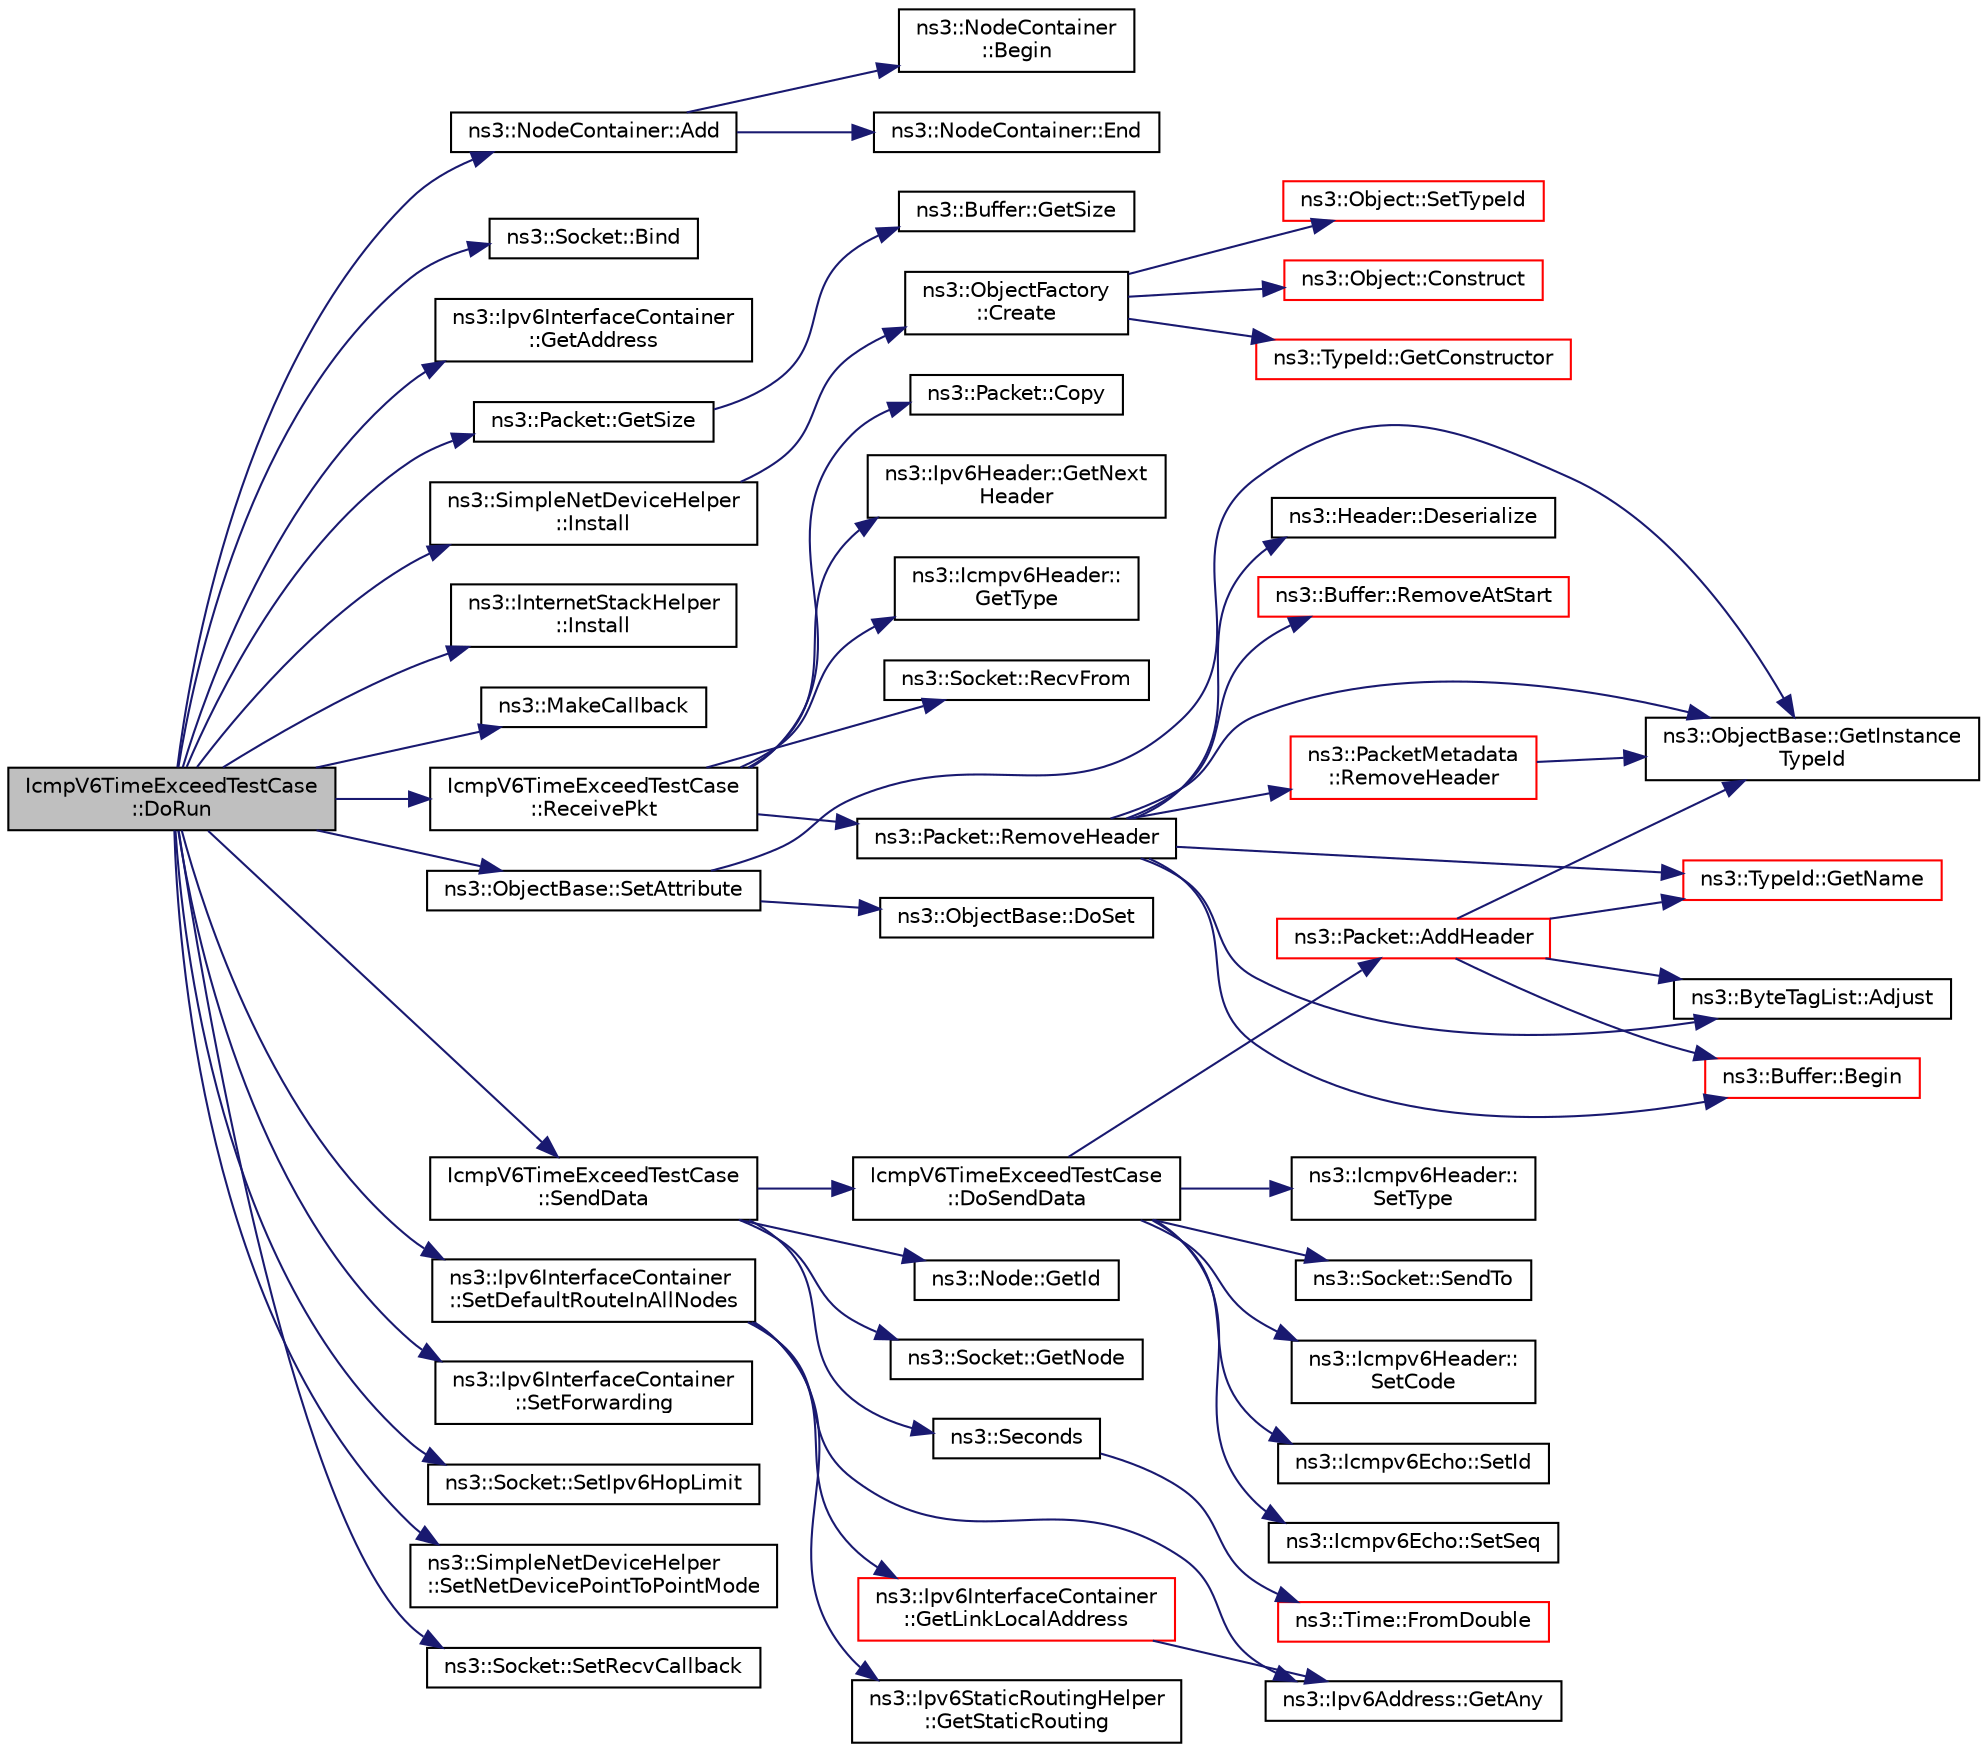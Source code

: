 digraph "IcmpV6TimeExceedTestCase::DoRun"
{
 // LATEX_PDF_SIZE
  edge [fontname="Helvetica",fontsize="10",labelfontname="Helvetica",labelfontsize="10"];
  node [fontname="Helvetica",fontsize="10",shape=record];
  rankdir="LR";
  Node1 [label="IcmpV6TimeExceedTestCase\l::DoRun",height=0.2,width=0.4,color="black", fillcolor="grey75", style="filled", fontcolor="black",tooltip="Implementation to actually run this TestCase."];
  Node1 -> Node2 [color="midnightblue",fontsize="10",style="solid",fontname="Helvetica"];
  Node2 [label="ns3::NodeContainer::Add",height=0.2,width=0.4,color="black", fillcolor="white", style="filled",URL="$classns3_1_1_node_container.html#aa60b3a0e70f2fb324e16ffcf8bf31fcb",tooltip="Append the contents of another NodeContainer to the end of this container."];
  Node2 -> Node3 [color="midnightblue",fontsize="10",style="solid",fontname="Helvetica"];
  Node3 [label="ns3::NodeContainer\l::Begin",height=0.2,width=0.4,color="black", fillcolor="white", style="filled",URL="$classns3_1_1_node_container.html#a2bfe1f50688c96e0888b1907e1e2f324",tooltip="Get an iterator which refers to the first Node in the container."];
  Node2 -> Node4 [color="midnightblue",fontsize="10",style="solid",fontname="Helvetica"];
  Node4 [label="ns3::NodeContainer::End",height=0.2,width=0.4,color="black", fillcolor="white", style="filled",URL="$classns3_1_1_node_container.html#a4904853b5d3e86f622a2ef8b4e959e08",tooltip="Get an iterator which indicates past-the-last Node in the container."];
  Node1 -> Node5 [color="midnightblue",fontsize="10",style="solid",fontname="Helvetica"];
  Node5 [label="ns3::Socket::Bind",height=0.2,width=0.4,color="black", fillcolor="white", style="filled",URL="$classns3_1_1_socket.html#ada93439a43de2028b5a8fc6621dad482",tooltip="Allocate a local endpoint for this socket."];
  Node1 -> Node6 [color="midnightblue",fontsize="10",style="solid",fontname="Helvetica"];
  Node6 [label="ns3::Ipv6InterfaceContainer\l::GetAddress",height=0.2,width=0.4,color="black", fillcolor="white", style="filled",URL="$classns3_1_1_ipv6_interface_container.html#a9d7f9cba421d45d2672158f058e82cb1",tooltip="Get the address for the specified index."];
  Node1 -> Node7 [color="midnightblue",fontsize="10",style="solid",fontname="Helvetica"];
  Node7 [label="ns3::Packet::GetSize",height=0.2,width=0.4,color="black", fillcolor="white", style="filled",URL="$classns3_1_1_packet.html#afff7cb1ff518ee6dc0d424e10a5ad6ec",tooltip="Returns the the size in bytes of the packet (including the zero-filled initial payload)."];
  Node7 -> Node8 [color="midnightblue",fontsize="10",style="solid",fontname="Helvetica"];
  Node8 [label="ns3::Buffer::GetSize",height=0.2,width=0.4,color="black", fillcolor="white", style="filled",URL="$classns3_1_1_buffer.html#a60c9172d2b102f8856c81b2126c8b209",tooltip=" "];
  Node1 -> Node9 [color="midnightblue",fontsize="10",style="solid",fontname="Helvetica"];
  Node9 [label="ns3::SimpleNetDeviceHelper\l::Install",height=0.2,width=0.4,color="black", fillcolor="white", style="filled",URL="$classns3_1_1_simple_net_device_helper.html#adb47953df754f4b9877f616aea5860c9",tooltip="This method creates an ns3::SimpleChannel with the attributes configured by SimpleNetDeviceHelper::Se..."];
  Node9 -> Node10 [color="midnightblue",fontsize="10",style="solid",fontname="Helvetica"];
  Node10 [label="ns3::ObjectFactory\l::Create",height=0.2,width=0.4,color="black", fillcolor="white", style="filled",URL="$classns3_1_1_object_factory.html#a52eda277f4aaab54266134ba48102ad7",tooltip="Create an Object instance of the configured TypeId."];
  Node10 -> Node11 [color="midnightblue",fontsize="10",style="solid",fontname="Helvetica"];
  Node11 [label="ns3::Object::Construct",height=0.2,width=0.4,color="red", fillcolor="white", style="filled",URL="$classns3_1_1_object.html#a636e8411dc5228771f45c9b805d348fa",tooltip="Initialize all member variables registered as Attributes of this TypeId."];
  Node10 -> Node35 [color="midnightblue",fontsize="10",style="solid",fontname="Helvetica"];
  Node35 [label="ns3::TypeId::GetConstructor",height=0.2,width=0.4,color="red", fillcolor="white", style="filled",URL="$classns3_1_1_type_id.html#a66b2628edf921fc88945ec8a8f3a1683",tooltip="Get the constructor callback."];
  Node10 -> Node37 [color="midnightblue",fontsize="10",style="solid",fontname="Helvetica"];
  Node37 [label="ns3::Object::SetTypeId",height=0.2,width=0.4,color="red", fillcolor="white", style="filled",URL="$classns3_1_1_object.html#a19b1ebd8ec8fe404845e665880a6c5ad",tooltip="Set the TypeId of this Object."];
  Node1 -> Node40 [color="midnightblue",fontsize="10",style="solid",fontname="Helvetica"];
  Node40 [label="ns3::InternetStackHelper\l::Install",height=0.2,width=0.4,color="black", fillcolor="white", style="filled",URL="$classns3_1_1_internet_stack_helper.html#a10e8d697dcd9153f1da11695cd08e713",tooltip="Aggregate implementations of the ns3::Ipv4, ns3::Ipv6, ns3::Udp, and ns3::Tcp classes onto the provid..."];
  Node1 -> Node41 [color="midnightblue",fontsize="10",style="solid",fontname="Helvetica"];
  Node41 [label="ns3::MakeCallback",height=0.2,width=0.4,color="black", fillcolor="white", style="filled",URL="$namespacens3.html#af1dde3c04374147fca0cfe3b0766d664",tooltip="Build Callbacks for class method members which take varying numbers of arguments and potentially retu..."];
  Node1 -> Node42 [color="midnightblue",fontsize="10",style="solid",fontname="Helvetica"];
  Node42 [label="IcmpV6TimeExceedTestCase\l::ReceivePkt",height=0.2,width=0.4,color="black", fillcolor="white", style="filled",URL="$class_icmp_v6_time_exceed_test_case.html#a5b8bfcb3995c3000b5c66d5f8cdcde91",tooltip=" "];
  Node42 -> Node43 [color="midnightblue",fontsize="10",style="solid",fontname="Helvetica"];
  Node43 [label="ns3::Packet::Copy",height=0.2,width=0.4,color="black", fillcolor="white", style="filled",URL="$classns3_1_1_packet.html#afb38be706cfc761bc1c0591f595fc1b7",tooltip="performs a COW copy of the packet."];
  Node42 -> Node44 [color="midnightblue",fontsize="10",style="solid",fontname="Helvetica"];
  Node44 [label="ns3::Ipv6Header::GetNext\lHeader",height=0.2,width=0.4,color="black", fillcolor="white", style="filled",URL="$classns3_1_1_ipv6_header.html#a4924d98260c4764a53024deef2c143a6",tooltip="Get the next header."];
  Node42 -> Node45 [color="midnightblue",fontsize="10",style="solid",fontname="Helvetica"];
  Node45 [label="ns3::Icmpv6Header::\lGetType",height=0.2,width=0.4,color="black", fillcolor="white", style="filled",URL="$classns3_1_1_icmpv6_header.html#a34dd3bf798288e87e54ef2a2f8fd89ce",tooltip="Get the type field."];
  Node42 -> Node46 [color="midnightblue",fontsize="10",style="solid",fontname="Helvetica"];
  Node46 [label="ns3::Socket::RecvFrom",height=0.2,width=0.4,color="black", fillcolor="white", style="filled",URL="$classns3_1_1_socket.html#af22378d7af9a2745a9eada20210da215",tooltip="Read a single packet from the socket and retrieve the sender address."];
  Node42 -> Node47 [color="midnightblue",fontsize="10",style="solid",fontname="Helvetica"];
  Node47 [label="ns3::Packet::RemoveHeader",height=0.2,width=0.4,color="black", fillcolor="white", style="filled",URL="$classns3_1_1_packet.html#a0961eccf975d75f902d40956c93ba63e",tooltip="Deserialize and remove the header from the internal buffer."];
  Node47 -> Node48 [color="midnightblue",fontsize="10",style="solid",fontname="Helvetica"];
  Node48 [label="ns3::ByteTagList::Adjust",height=0.2,width=0.4,color="black", fillcolor="white", style="filled",URL="$classns3_1_1_byte_tag_list.html#a1fec06d7e6daaf8039cf2a148e4090f2",tooltip="Adjust the offsets stored internally by the adjustment delta."];
  Node47 -> Node49 [color="midnightblue",fontsize="10",style="solid",fontname="Helvetica"];
  Node49 [label="ns3::Buffer::Begin",height=0.2,width=0.4,color="red", fillcolor="white", style="filled",URL="$classns3_1_1_buffer.html#acb977a0179de9abe4e295ce22023b4ca",tooltip=" "];
  Node47 -> Node51 [color="midnightblue",fontsize="10",style="solid",fontname="Helvetica"];
  Node51 [label="ns3::Header::Deserialize",height=0.2,width=0.4,color="black", fillcolor="white", style="filled",URL="$classns3_1_1_header.html#a78be9400bb66b2a8543606f395ef5396",tooltip=" "];
  Node47 -> Node23 [color="midnightblue",fontsize="10",style="solid",fontname="Helvetica"];
  Node23 [label="ns3::ObjectBase::GetInstance\lTypeId",height=0.2,width=0.4,color="black", fillcolor="white", style="filled",URL="$classns3_1_1_object_base.html#abe5b43a6f5b99a92a4c3122db31f06fb",tooltip="Get the most derived TypeId for this Object."];
  Node47 -> Node19 [color="midnightblue",fontsize="10",style="solid",fontname="Helvetica"];
  Node19 [label="ns3::TypeId::GetName",height=0.2,width=0.4,color="red", fillcolor="white", style="filled",URL="$classns3_1_1_type_id.html#abc4965475a579c2afdc668d7a7d58374",tooltip="Get the name."];
  Node47 -> Node52 [color="midnightblue",fontsize="10",style="solid",fontname="Helvetica"];
  Node52 [label="ns3::Buffer::RemoveAtStart",height=0.2,width=0.4,color="red", fillcolor="white", style="filled",URL="$classns3_1_1_buffer.html#adeecbb3e8f518aec6fee0437578ade4b",tooltip=" "];
  Node47 -> Node56 [color="midnightblue",fontsize="10",style="solid",fontname="Helvetica"];
  Node56 [label="ns3::PacketMetadata\l::RemoveHeader",height=0.2,width=0.4,color="red", fillcolor="white", style="filled",URL="$classns3_1_1_packet_metadata.html#afa8a589ec783d4998516d7f39f21242d",tooltip="Remove an header."];
  Node56 -> Node23 [color="midnightblue",fontsize="10",style="solid",fontname="Helvetica"];
  Node1 -> Node62 [color="midnightblue",fontsize="10",style="solid",fontname="Helvetica"];
  Node62 [label="IcmpV6TimeExceedTestCase\l::SendData",height=0.2,width=0.4,color="black", fillcolor="white", style="filled",URL="$class_icmp_v6_time_exceed_test_case.html#aef4ebaac3f35e915936b39c2577e4b2e",tooltip=" "];
  Node62 -> Node63 [color="midnightblue",fontsize="10",style="solid",fontname="Helvetica"];
  Node63 [label="IcmpV6TimeExceedTestCase\l::DoSendData",height=0.2,width=0.4,color="black", fillcolor="white", style="filled",URL="$class_icmp_v6_time_exceed_test_case.html#a80dfd40ea65e917f4dc418c71af09891",tooltip=" "];
  Node63 -> Node64 [color="midnightblue",fontsize="10",style="solid",fontname="Helvetica"];
  Node64 [label="ns3::Packet::AddHeader",height=0.2,width=0.4,color="red", fillcolor="white", style="filled",URL="$classns3_1_1_packet.html#a465108c595a0bc592095cbcab1832ed8",tooltip="Add header to this packet."];
  Node64 -> Node48 [color="midnightblue",fontsize="10",style="solid",fontname="Helvetica"];
  Node64 -> Node49 [color="midnightblue",fontsize="10",style="solid",fontname="Helvetica"];
  Node64 -> Node23 [color="midnightblue",fontsize="10",style="solid",fontname="Helvetica"];
  Node64 -> Node19 [color="midnightblue",fontsize="10",style="solid",fontname="Helvetica"];
  Node63 -> Node92 [color="midnightblue",fontsize="10",style="solid",fontname="Helvetica"];
  Node92 [label="ns3::Socket::SendTo",height=0.2,width=0.4,color="black", fillcolor="white", style="filled",URL="$classns3_1_1_socket.html#af898fce6a58e0dbba23c1c6de1d4220e",tooltip="Send data to a specified peer."];
  Node63 -> Node93 [color="midnightblue",fontsize="10",style="solid",fontname="Helvetica"];
  Node93 [label="ns3::Icmpv6Header::\lSetCode",height=0.2,width=0.4,color="black", fillcolor="white", style="filled",URL="$classns3_1_1_icmpv6_header.html#aa08a37a07a6a11973b2603e69d6e859c",tooltip="Set the code field."];
  Node63 -> Node94 [color="midnightblue",fontsize="10",style="solid",fontname="Helvetica"];
  Node94 [label="ns3::Icmpv6Echo::SetId",height=0.2,width=0.4,color="black", fillcolor="white", style="filled",URL="$classns3_1_1_icmpv6_echo.html#a08025d20d134edc3cc8fa87e62888cd9",tooltip="Set the ID of the packet."];
  Node63 -> Node95 [color="midnightblue",fontsize="10",style="solid",fontname="Helvetica"];
  Node95 [label="ns3::Icmpv6Echo::SetSeq",height=0.2,width=0.4,color="black", fillcolor="white", style="filled",URL="$classns3_1_1_icmpv6_echo.html#aab33d0d6faee9d9aab459a63d5b9d012",tooltip="Set the sequence number."];
  Node63 -> Node96 [color="midnightblue",fontsize="10",style="solid",fontname="Helvetica"];
  Node96 [label="ns3::Icmpv6Header::\lSetType",height=0.2,width=0.4,color="black", fillcolor="white", style="filled",URL="$classns3_1_1_icmpv6_header.html#acd72c655fc99e3b4399501bd14149c52",tooltip="Set the type."];
  Node62 -> Node97 [color="midnightblue",fontsize="10",style="solid",fontname="Helvetica"];
  Node97 [label="ns3::Node::GetId",height=0.2,width=0.4,color="black", fillcolor="white", style="filled",URL="$classns3_1_1_node.html#a2ed8663077afcb8db519296b0ada6355",tooltip=" "];
  Node62 -> Node98 [color="midnightblue",fontsize="10",style="solid",fontname="Helvetica"];
  Node98 [label="ns3::Socket::GetNode",height=0.2,width=0.4,color="black", fillcolor="white", style="filled",URL="$classns3_1_1_socket.html#aba642ad4301c1df47befc0aa9afa2e48",tooltip="Return the node this socket is associated with."];
  Node62 -> Node99 [color="midnightblue",fontsize="10",style="solid",fontname="Helvetica"];
  Node99 [label="ns3::Seconds",height=0.2,width=0.4,color="black", fillcolor="white", style="filled",URL="$group__timecivil.html#ga33c34b816f8ff6628e33d5c8e9713b9e",tooltip="Construct a Time in the indicated unit."];
  Node99 -> Node100 [color="midnightblue",fontsize="10",style="solid",fontname="Helvetica"];
  Node100 [label="ns3::Time::FromDouble",height=0.2,width=0.4,color="red", fillcolor="white", style="filled",URL="$classns3_1_1_time.html#a60e845f4a74e62495b86356afe604cb4",tooltip="Create a Time equal to value in unit unit."];
  Node1 -> Node105 [color="midnightblue",fontsize="10",style="solid",fontname="Helvetica"];
  Node105 [label="ns3::ObjectBase::SetAttribute",height=0.2,width=0.4,color="black", fillcolor="white", style="filled",URL="$classns3_1_1_object_base.html#ac60245d3ea4123bbc9b1d391f1f6592f",tooltip="Set a single attribute, raising fatal errors if unsuccessful."];
  Node105 -> Node13 [color="midnightblue",fontsize="10",style="solid",fontname="Helvetica"];
  Node13 [label="ns3::ObjectBase::DoSet",height=0.2,width=0.4,color="black", fillcolor="white", style="filled",URL="$classns3_1_1_object_base.html#afe5f2f7b2fabc99aa33f9bb434e3b695",tooltip="Attempt to set the value referenced by the accessor spec to a valid value according to the checker,..."];
  Node105 -> Node23 [color="midnightblue",fontsize="10",style="solid",fontname="Helvetica"];
  Node1 -> Node106 [color="midnightblue",fontsize="10",style="solid",fontname="Helvetica"];
  Node106 [label="ns3::Ipv6InterfaceContainer\l::SetDefaultRouteInAllNodes",height=0.2,width=0.4,color="black", fillcolor="white", style="filled",URL="$classns3_1_1_ipv6_interface_container.html#a3fb0cfdcb3780bc624b10a04e58ffbd0",tooltip="Set the default route for all the devices (except the router itself)."];
  Node106 -> Node107 [color="midnightblue",fontsize="10",style="solid",fontname="Helvetica"];
  Node107 [label="ns3::Ipv6Address::GetAny",height=0.2,width=0.4,color="black", fillcolor="white", style="filled",URL="$classns3_1_1_ipv6_address.html#a2783e8badfc98c8b0a8508bba6e1b91e",tooltip="Get the \"any\" (::) Ipv6Address."];
  Node106 -> Node108 [color="midnightblue",fontsize="10",style="solid",fontname="Helvetica"];
  Node108 [label="ns3::Ipv6InterfaceContainer\l::GetLinkLocalAddress",height=0.2,width=0.4,color="red", fillcolor="white", style="filled",URL="$classns3_1_1_ipv6_interface_container.html#abc3ff3c728f42053c381d74ce4e103c3",tooltip="Get the link-local address for the specified index."];
  Node108 -> Node107 [color="midnightblue",fontsize="10",style="solid",fontname="Helvetica"];
  Node106 -> Node111 [color="midnightblue",fontsize="10",style="solid",fontname="Helvetica"];
  Node111 [label="ns3::Ipv6StaticRoutingHelper\l::GetStaticRouting",height=0.2,width=0.4,color="black", fillcolor="white", style="filled",URL="$classns3_1_1_ipv6_static_routing_helper.html#a633acbe212e8c3aff842715c08554244",tooltip="Get Ipv6StaticRouting pointer from IPv6 stack."];
  Node1 -> Node112 [color="midnightblue",fontsize="10",style="solid",fontname="Helvetica"];
  Node112 [label="ns3::Ipv6InterfaceContainer\l::SetForwarding",height=0.2,width=0.4,color="black", fillcolor="white", style="filled",URL="$classns3_1_1_ipv6_interface_container.html#a080aad6f43a52c6478053b237e5e6979",tooltip="Set the state of the stack (act as a router or as an host) for the specified index."];
  Node1 -> Node113 [color="midnightblue",fontsize="10",style="solid",fontname="Helvetica"];
  Node113 [label="ns3::Socket::SetIpv6HopLimit",height=0.2,width=0.4,color="black", fillcolor="white", style="filled",URL="$classns3_1_1_socket.html#a6c5a87657bcdb7a296a59ea0798f46fa",tooltip="Manually set IPv6 Hop Limit."];
  Node1 -> Node114 [color="midnightblue",fontsize="10",style="solid",fontname="Helvetica"];
  Node114 [label="ns3::SimpleNetDeviceHelper\l::SetNetDevicePointToPointMode",height=0.2,width=0.4,color="black", fillcolor="white", style="filled",URL="$classns3_1_1_simple_net_device_helper.html#a474460ba6942d4933f443a97df7d4716",tooltip="SimpleNetDevice is Broadcast capable and ARP needing."];
  Node1 -> Node115 [color="midnightblue",fontsize="10",style="solid",fontname="Helvetica"];
  Node115 [label="ns3::Socket::SetRecvCallback",height=0.2,width=0.4,color="black", fillcolor="white", style="filled",URL="$classns3_1_1_socket.html#a243f7835ef1a85f9270fd3577e3a40da",tooltip="Notify application when new data is available to be read."];
}
